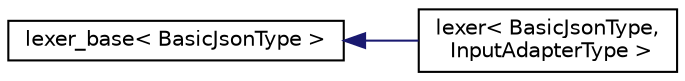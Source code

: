 digraph "Graphical Class Hierarchy"
{
 // LATEX_PDF_SIZE
  edge [fontname="Helvetica",fontsize="10",labelfontname="Helvetica",labelfontsize="10"];
  node [fontname="Helvetica",fontsize="10",shape=record];
  rankdir="LR";
  Node0 [label="lexer_base\< BasicJsonType \>",height=0.2,width=0.4,color="black", fillcolor="white", style="filled",URL="$classdetail_1_1lexer__base.html",tooltip=" "];
  Node0 -> Node1 [dir="back",color="midnightblue",fontsize="10",style="solid",fontname="Helvetica"];
  Node1 [label="lexer\< BasicJsonType,\l InputAdapterType \>",height=0.2,width=0.4,color="black", fillcolor="white", style="filled",URL="$classdetail_1_1lexer.html",tooltip="lexical analysis"];
}
